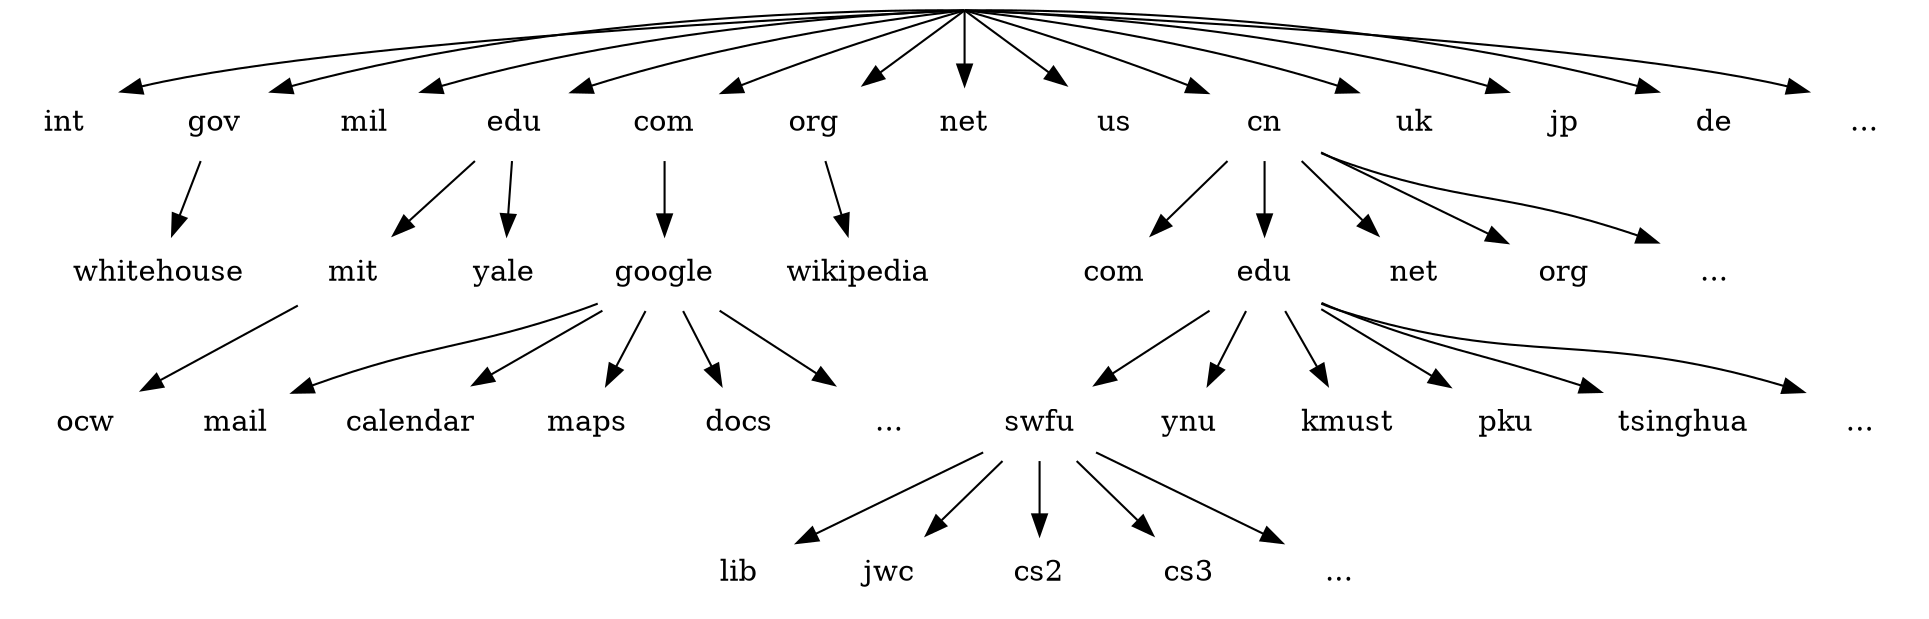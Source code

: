 digraph dns {
	node [shape=plaintext];
	root [label="",width=0,height=0];
	root -> {
		int;
		gov;
		mil;
		edu;
		com;
		org;
		net;
		us;
		cn;
		uk;
		jp;
		de;
		more [label="..."];
	}
	com -> google -> {
		mail;
		calendar;
		maps;
		docs;
		more1 [label="..."];
	}
	gov -> whitehouse;
	org -> wikipedia;
	edu -> mit -> ocw;
	edu -> yale;
	cn -> {
		com1 [label="com"];
		edu1 [label="edu"];
		net1 [label="net"];
		org1 [label="org"];
		more2 [label="..."];
	}
	edu1 -> {
		swfu;
		ynu;
		kmust;
		pku;
		tsinghua;
		more3 [label="..."];
	}
	swfu -> {
		lib;
		jwc;
		cs2;
		cs3;
		more4 [label="..."];
	}
}
